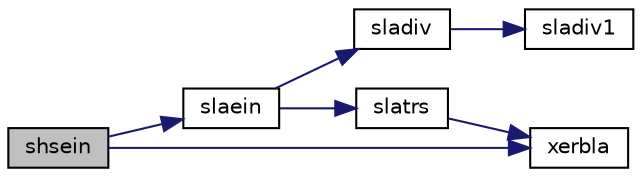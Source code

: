 digraph "shsein"
{
 // LATEX_PDF_SIZE
  edge [fontname="Helvetica",fontsize="10",labelfontname="Helvetica",labelfontsize="10"];
  node [fontname="Helvetica",fontsize="10",shape=record];
  rankdir="LR";
  Node1 [label="shsein",height=0.2,width=0.4,color="black", fillcolor="grey75", style="filled", fontcolor="black",tooltip="SHSEIN"];
  Node1 -> Node2 [color="midnightblue",fontsize="10",style="solid",fontname="Helvetica"];
  Node2 [label="slaein",height=0.2,width=0.4,color="black", fillcolor="white", style="filled",URL="$slaein_8f.html#a55868b80b17a359be16b558c1e28abfd",tooltip="SLAEIN computes a specified right or left eigenvector of an upper Hessenberg matrix by inverse iterat..."];
  Node2 -> Node3 [color="midnightblue",fontsize="10",style="solid",fontname="Helvetica"];
  Node3 [label="sladiv",height=0.2,width=0.4,color="black", fillcolor="white", style="filled",URL="$sladiv_8f.html#a774ef9659ab6074d1fd66eefc222085e",tooltip="SLADIV performs complex division in real arithmetic, avoiding unnecessary overflow."];
  Node3 -> Node4 [color="midnightblue",fontsize="10",style="solid",fontname="Helvetica"];
  Node4 [label="sladiv1",height=0.2,width=0.4,color="black", fillcolor="white", style="filled",URL="$sladiv_8f.html#a323fe389f69d094b34281d982bf059c5",tooltip=" "];
  Node2 -> Node5 [color="midnightblue",fontsize="10",style="solid",fontname="Helvetica"];
  Node5 [label="slatrs",height=0.2,width=0.4,color="black", fillcolor="white", style="filled",URL="$slatrs_8f.html#a42b0ddf6be8e085ee0e0d72f24f0b39d",tooltip="SLATRS solves a triangular system of equations with the scale factor set to prevent overflow."];
  Node5 -> Node6 [color="midnightblue",fontsize="10",style="solid",fontname="Helvetica"];
  Node6 [label="xerbla",height=0.2,width=0.4,color="black", fillcolor="white", style="filled",URL="$xerbla_8f.html#a377ee61015baf8dea7770b3a404b1c07",tooltip="XERBLA"];
  Node1 -> Node6 [color="midnightblue",fontsize="10",style="solid",fontname="Helvetica"];
}
